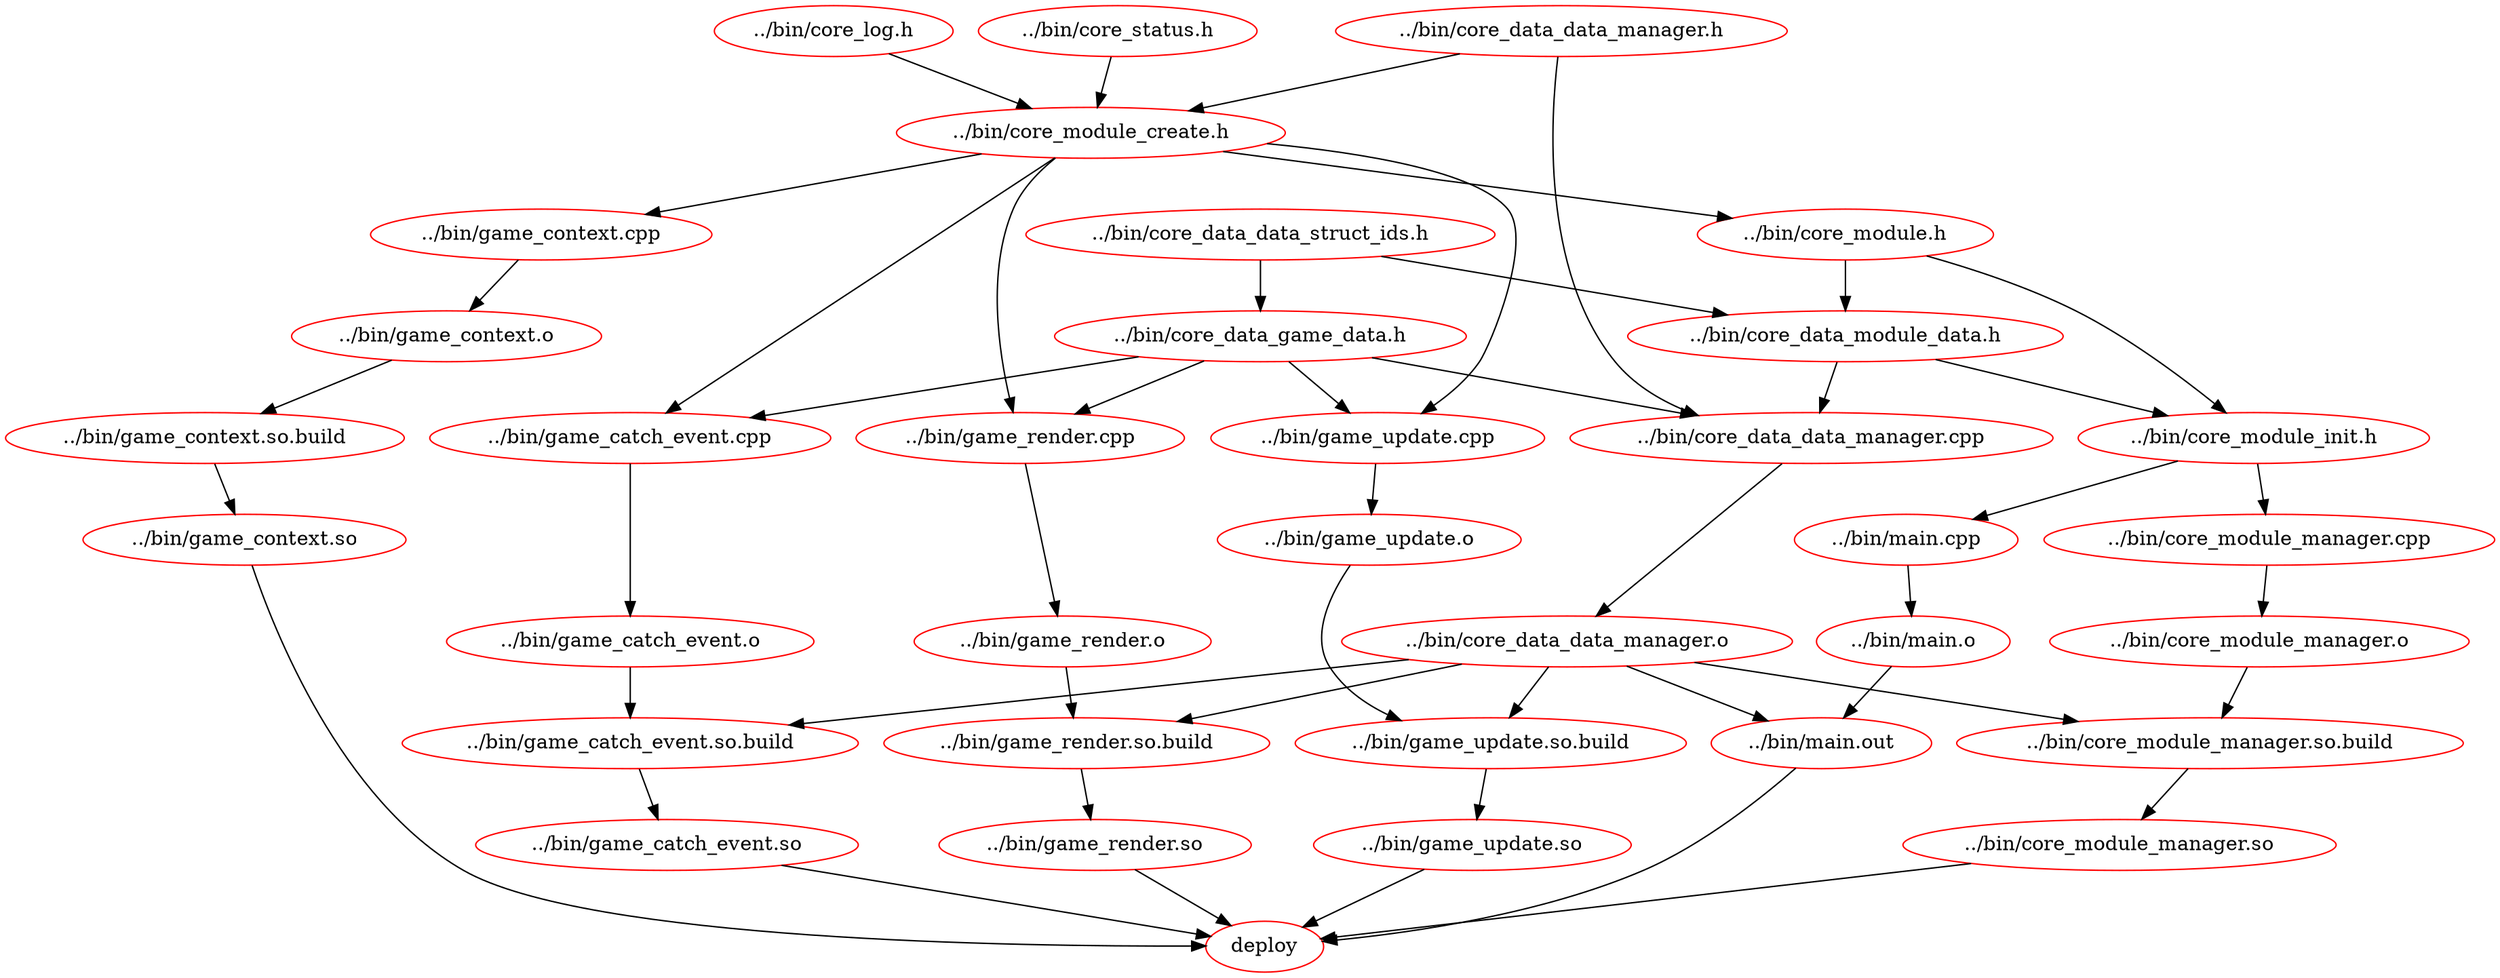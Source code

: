 digraph G {
n26[label="../bin/core_data_data_manager.cpp", color="red"];
n22[label="../bin/core_data_data_manager.h", color="red"];
n24[label="../bin/core_data_data_manager.o", color="red"];
n12[label="../bin/core_data_data_struct_ids.h", color="red"];
n27[label="../bin/core_data_game_data.h", color="red"];
n10[label="../bin/core_data_module_data.h", color="red"];
n20[label="../bin/core_log.h", color="red"];
n14[label="../bin/core_module.h", color="red"];
n16[label="../bin/core_module_create.h", color="red"];
n8[label="../bin/core_module_init.h", color="red"];
n33[label="../bin/core_module_manager.cpp", color="red"];
n31[label="../bin/core_module_manager.o", color="red"];
n29[label="../bin/core_module_manager.so", color="red"];
n30[label="../bin/core_module_manager.so.build", color="red"];
n18[label="../bin/core_status.h", color="red"];
n48[label="../bin/game_catch_event.cpp", color="red"];
n46[label="../bin/game_catch_event.o", color="red"];
n44[label="../bin/game_catch_event.so", color="red"];
n45[label="../bin/game_catch_event.so.build", color="red"];
n38[label="../bin/game_context.cpp", color="red"];
n36[label="../bin/game_context.o", color="red"];
n34[label="../bin/game_context.so", color="red"];
n35[label="../bin/game_context.so.build", color="red"];
n43[label="../bin/game_render.cpp", color="red"];
n41[label="../bin/game_render.o", color="red"];
n39[label="../bin/game_render.so", color="red"];
n40[label="../bin/game_render.so.build", color="red"];
n53[label="../bin/game_update.cpp", color="red"];
n51[label="../bin/game_update.o", color="red"];
n49[label="../bin/game_update.so", color="red"];
n50[label="../bin/game_update.so.build", color="red"];
n7[label="../bin/main.cpp", color="red"];
n5[label="../bin/main.o", color="red"];
n4[label="../bin/main.out", color="red"];
n3[label="deploy", color="red"];
n22 -> n26 ; 
n27 -> n26 ; 
n10 -> n26 ; 
n26 -> n24 ; 
n12 -> n27 ; 
n12 -> n10 ; 
n14 -> n10 ; 
n16 -> n14 ; 
n22 -> n16 ; 
n20 -> n16 ; 
n18 -> n16 ; 
n10 -> n8 ; 
n14 -> n8 ; 
n8 -> n33 ; 
n33 -> n31 ; 
n30 -> n29 ; 
n24 -> n30 ; 
n31 -> n30 ; 
n27 -> n48 ; 
n16 -> n48 ; 
n48 -> n46 ; 
n45 -> n44 ; 
n24 -> n45 ; 
n46 -> n45 ; 
n16 -> n38 ; 
n38 -> n36 ; 
n35 -> n34 ; 
n36 -> n35 ; 
n27 -> n43 ; 
n16 -> n43 ; 
n43 -> n41 ; 
n40 -> n39 ; 
n24 -> n40 ; 
n41 -> n40 ; 
n27 -> n53 ; 
n16 -> n53 ; 
n53 -> n51 ; 
n50 -> n49 ; 
n24 -> n50 ; 
n51 -> n50 ; 
n8 -> n7 ; 
n7 -> n5 ; 
n24 -> n4 ; 
n5 -> n4 ; 
n29 -> n3 ; 
n44 -> n3 ; 
n34 -> n3 ; 
n39 -> n3 ; 
n49 -> n3 ; 
n4 -> n3 ; 
}
